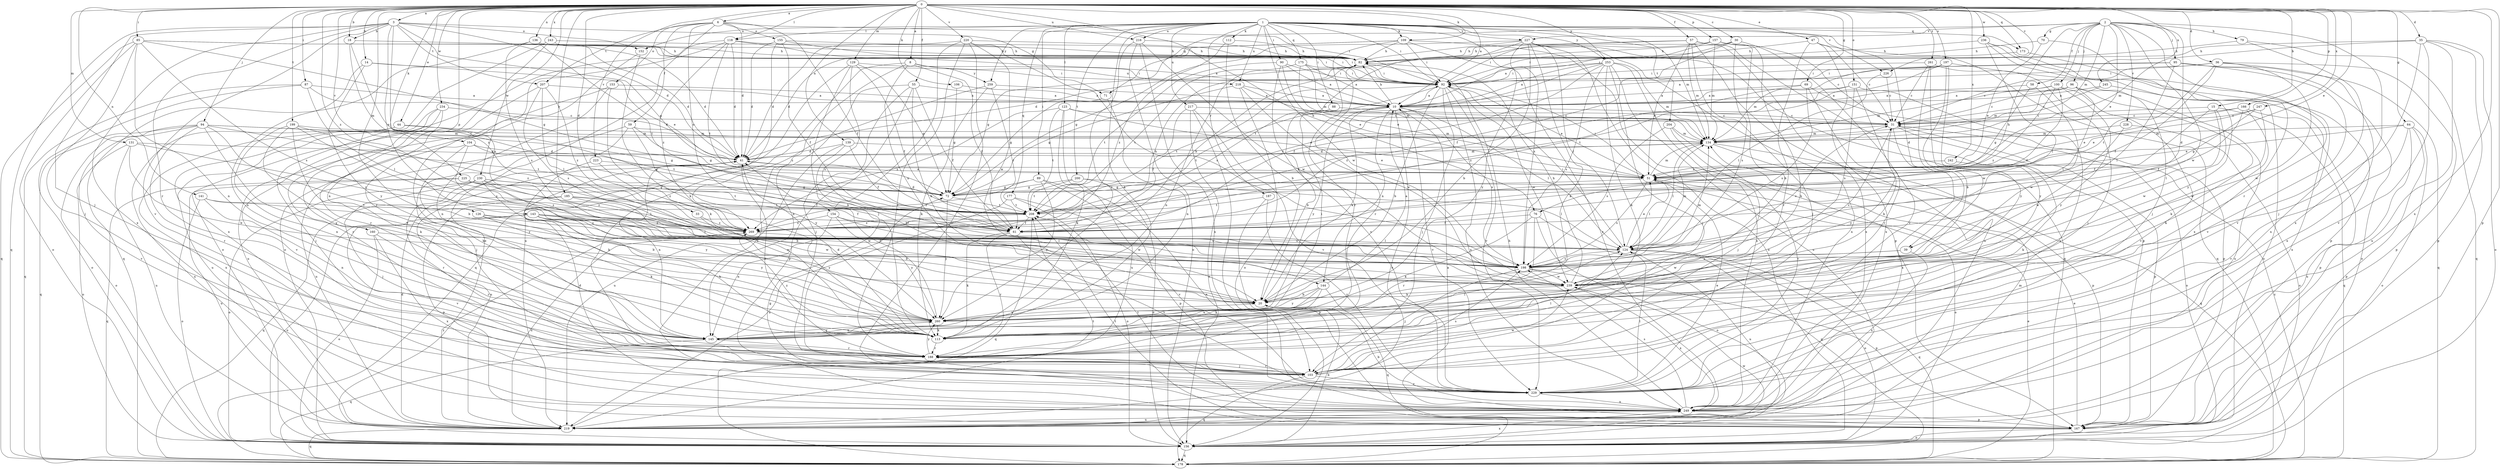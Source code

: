 strict digraph  {
0;
1;
2;
3;
6;
8;
10;
14;
15;
18;
20;
30;
31;
33;
35;
36;
39;
41;
44;
47;
51;
55;
57;
58;
59;
61;
64;
69;
70;
71;
72;
76;
79;
82;
85;
87;
88;
89;
90;
92;
94;
95;
96;
100;
103;
104;
106;
109;
112;
113;
118;
123;
124;
126;
129;
131;
134;
136;
139;
141;
143;
144;
145;
151;
152;
153;
154;
155;
156;
157;
160;
166;
167;
173;
175;
177;
178;
185;
187;
188;
197;
198;
199;
200;
204;
207;
208;
216;
217;
218;
219;
220;
223;
225;
226;
227;
228;
229;
230;
234;
236;
239;
242;
243;
245;
247;
249;
253;
259;
260;
261;
269;
0 -> 3  [label=a];
0 -> 6  [label=a];
0 -> 8  [label=a];
0 -> 10  [label=a];
0 -> 14  [label=b];
0 -> 15  [label=b];
0 -> 18  [label=b];
0 -> 30  [label=c];
0 -> 33  [label=d];
0 -> 35  [label=d];
0 -> 36  [label=d];
0 -> 44  [label=e];
0 -> 47  [label=e];
0 -> 51  [label=e];
0 -> 55  [label=f];
0 -> 57  [label=f];
0 -> 64  [label=g];
0 -> 69  [label=g];
0 -> 76  [label=h];
0 -> 85  [label=i];
0 -> 87  [label=i];
0 -> 94  [label=j];
0 -> 104  [label=k];
0 -> 106  [label=k];
0 -> 109  [label=k];
0 -> 118  [label=l];
0 -> 126  [label=m];
0 -> 129  [label=m];
0 -> 131  [label=m];
0 -> 136  [label=n];
0 -> 139  [label=n];
0 -> 141  [label=n];
0 -> 151  [label=o];
0 -> 157  [label=p];
0 -> 160  [label=p];
0 -> 166  [label=p];
0 -> 167  [label=p];
0 -> 173  [label=q];
0 -> 185  [label=r];
0 -> 197  [label=s];
0 -> 199  [label=t];
0 -> 216  [label=u];
0 -> 220  [label=v];
0 -> 223  [label=v];
0 -> 225  [label=v];
0 -> 226  [label=v];
0 -> 230  [label=w];
0 -> 234  [label=w];
0 -> 236  [label=w];
0 -> 242  [label=x];
0 -> 243  [label=x];
0 -> 245  [label=x];
0 -> 247  [label=x];
0 -> 249  [label=x];
0 -> 253  [label=y];
0 -> 261  [label=z];
0 -> 269  [label=z];
1 -> 39  [label=d];
1 -> 88  [label=i];
1 -> 89  [label=i];
1 -> 90  [label=i];
1 -> 92  [label=i];
1 -> 109  [label=k];
1 -> 112  [label=k];
1 -> 113  [label=k];
1 -> 118  [label=l];
1 -> 123  [label=l];
1 -> 134  [label=m];
1 -> 152  [label=o];
1 -> 173  [label=q];
1 -> 175  [label=q];
1 -> 177  [label=q];
1 -> 187  [label=r];
1 -> 198  [label=s];
1 -> 200  [label=t];
1 -> 204  [label=t];
1 -> 216  [label=u];
1 -> 217  [label=u];
1 -> 218  [label=u];
1 -> 226  [label=v];
1 -> 227  [label=v];
1 -> 239  [label=w];
1 -> 253  [label=y];
1 -> 259  [label=y];
2 -> 39  [label=d];
2 -> 51  [label=e];
2 -> 58  [label=f];
2 -> 70  [label=g];
2 -> 71  [label=g];
2 -> 76  [label=h];
2 -> 79  [label=h];
2 -> 95  [label=j];
2 -> 96  [label=j];
2 -> 100  [label=j];
2 -> 134  [label=m];
2 -> 188  [label=r];
2 -> 227  [label=v];
2 -> 228  [label=v];
2 -> 239  [label=w];
2 -> 249  [label=x];
3 -> 18  [label=b];
3 -> 41  [label=d];
3 -> 71  [label=g];
3 -> 72  [label=g];
3 -> 103  [label=j];
3 -> 143  [label=n];
3 -> 152  [label=o];
3 -> 178  [label=q];
3 -> 188  [label=r];
3 -> 198  [label=s];
3 -> 207  [label=t];
3 -> 229  [label=v];
3 -> 249  [label=x];
6 -> 41  [label=d];
6 -> 59  [label=f];
6 -> 61  [label=f];
6 -> 92  [label=i];
6 -> 153  [label=o];
6 -> 154  [label=o];
6 -> 155  [label=o];
6 -> 156  [label=o];
6 -> 207  [label=t];
8 -> 61  [label=f];
8 -> 103  [label=j];
8 -> 144  [label=n];
8 -> 218  [label=u];
8 -> 249  [label=x];
8 -> 259  [label=y];
10 -> 31  [label=c];
10 -> 82  [label=h];
10 -> 124  [label=l];
10 -> 144  [label=n];
10 -> 198  [label=s];
10 -> 208  [label=t];
10 -> 219  [label=u];
10 -> 229  [label=v];
10 -> 260  [label=y];
14 -> 51  [label=e];
14 -> 92  [label=i];
14 -> 145  [label=n];
14 -> 260  [label=y];
15 -> 31  [label=c];
15 -> 61  [label=f];
15 -> 124  [label=l];
15 -> 178  [label=q];
15 -> 239  [label=w];
18 -> 82  [label=h];
18 -> 208  [label=t];
18 -> 269  [label=z];
20 -> 10  [label=a];
20 -> 260  [label=y];
30 -> 10  [label=a];
30 -> 61  [label=f];
30 -> 82  [label=h];
30 -> 198  [label=s];
30 -> 229  [label=v];
31 -> 134  [label=m];
31 -> 156  [label=o];
31 -> 167  [label=p];
31 -> 249  [label=x];
31 -> 260  [label=y];
33 -> 198  [label=s];
33 -> 269  [label=z];
35 -> 82  [label=h];
35 -> 103  [label=j];
35 -> 134  [label=m];
35 -> 156  [label=o];
35 -> 167  [label=p];
35 -> 219  [label=u];
35 -> 229  [label=v];
36 -> 31  [label=c];
36 -> 61  [label=f];
36 -> 92  [label=i];
36 -> 167  [label=p];
36 -> 208  [label=t];
36 -> 239  [label=w];
36 -> 249  [label=x];
39 -> 198  [label=s];
39 -> 239  [label=w];
39 -> 249  [label=x];
41 -> 51  [label=e];
41 -> 134  [label=m];
41 -> 145  [label=n];
41 -> 188  [label=r];
41 -> 219  [label=u];
44 -> 134  [label=m];
44 -> 208  [label=t];
44 -> 219  [label=u];
44 -> 249  [label=x];
47 -> 31  [label=c];
47 -> 82  [label=h];
47 -> 178  [label=q];
47 -> 188  [label=r];
47 -> 249  [label=x];
51 -> 72  [label=g];
51 -> 92  [label=i];
51 -> 124  [label=l];
51 -> 134  [label=m];
51 -> 156  [label=o];
51 -> 198  [label=s];
55 -> 10  [label=a];
55 -> 20  [label=b];
55 -> 61  [label=f];
55 -> 103  [label=j];
55 -> 145  [label=n];
55 -> 167  [label=p];
57 -> 51  [label=e];
57 -> 82  [label=h];
57 -> 92  [label=i];
57 -> 103  [label=j];
57 -> 134  [label=m];
57 -> 167  [label=p];
57 -> 219  [label=u];
57 -> 249  [label=x];
58 -> 10  [label=a];
58 -> 72  [label=g];
58 -> 239  [label=w];
59 -> 72  [label=g];
59 -> 103  [label=j];
59 -> 134  [label=m];
59 -> 219  [label=u];
59 -> 260  [label=y];
61 -> 82  [label=h];
61 -> 113  [label=k];
61 -> 188  [label=r];
61 -> 229  [label=v];
64 -> 51  [label=e];
64 -> 134  [label=m];
64 -> 156  [label=o];
64 -> 167  [label=p];
64 -> 219  [label=u];
64 -> 229  [label=v];
69 -> 10  [label=a];
69 -> 113  [label=k];
69 -> 167  [label=p];
69 -> 198  [label=s];
69 -> 269  [label=z];
70 -> 51  [label=e];
70 -> 82  [label=h];
70 -> 260  [label=y];
71 -> 72  [label=g];
71 -> 145  [label=n];
72 -> 208  [label=t];
72 -> 260  [label=y];
76 -> 61  [label=f];
76 -> 113  [label=k];
76 -> 156  [label=o];
76 -> 178  [label=q];
76 -> 188  [label=r];
79 -> 82  [label=h];
79 -> 178  [label=q];
79 -> 229  [label=v];
82 -> 92  [label=i];
82 -> 188  [label=r];
82 -> 208  [label=t];
85 -> 72  [label=g];
85 -> 82  [label=h];
85 -> 92  [label=i];
85 -> 103  [label=j];
85 -> 145  [label=n];
85 -> 156  [label=o];
85 -> 178  [label=q];
85 -> 198  [label=s];
87 -> 10  [label=a];
87 -> 41  [label=d];
87 -> 124  [label=l];
87 -> 156  [label=o];
87 -> 178  [label=q];
88 -> 20  [label=b];
88 -> 31  [label=c];
89 -> 72  [label=g];
89 -> 167  [label=p];
89 -> 249  [label=x];
89 -> 260  [label=y];
89 -> 269  [label=z];
90 -> 10  [label=a];
90 -> 51  [label=e];
90 -> 92  [label=i];
90 -> 208  [label=t];
90 -> 229  [label=v];
92 -> 10  [label=a];
92 -> 20  [label=b];
92 -> 51  [label=e];
92 -> 103  [label=j];
92 -> 208  [label=t];
92 -> 229  [label=v];
92 -> 239  [label=w];
92 -> 249  [label=x];
94 -> 20  [label=b];
94 -> 72  [label=g];
94 -> 134  [label=m];
94 -> 156  [label=o];
94 -> 178  [label=q];
94 -> 188  [label=r];
94 -> 208  [label=t];
94 -> 229  [label=v];
94 -> 260  [label=y];
95 -> 10  [label=a];
95 -> 92  [label=i];
95 -> 124  [label=l];
95 -> 156  [label=o];
95 -> 178  [label=q];
95 -> 229  [label=v];
96 -> 10  [label=a];
96 -> 31  [label=c];
96 -> 113  [label=k];
96 -> 124  [label=l];
96 -> 134  [label=m];
96 -> 219  [label=u];
100 -> 10  [label=a];
100 -> 61  [label=f];
100 -> 134  [label=m];
100 -> 229  [label=v];
100 -> 260  [label=y];
100 -> 269  [label=z];
103 -> 178  [label=q];
103 -> 188  [label=r];
103 -> 198  [label=s];
103 -> 229  [label=v];
103 -> 239  [label=w];
104 -> 41  [label=d];
104 -> 72  [label=g];
104 -> 113  [label=k];
104 -> 198  [label=s];
104 -> 260  [label=y];
106 -> 10  [label=a];
106 -> 72  [label=g];
109 -> 41  [label=d];
109 -> 72  [label=g];
109 -> 82  [label=h];
109 -> 92  [label=i];
109 -> 167  [label=p];
109 -> 188  [label=r];
109 -> 249  [label=x];
112 -> 20  [label=b];
112 -> 82  [label=h];
112 -> 269  [label=z];
113 -> 41  [label=d];
113 -> 188  [label=r];
113 -> 269  [label=z];
118 -> 10  [label=a];
118 -> 41  [label=d];
118 -> 82  [label=h];
118 -> 156  [label=o];
118 -> 188  [label=r];
118 -> 208  [label=t];
118 -> 269  [label=z];
123 -> 31  [label=c];
123 -> 51  [label=e];
123 -> 113  [label=k];
123 -> 208  [label=t];
123 -> 219  [label=u];
123 -> 269  [label=z];
124 -> 51  [label=e];
124 -> 92  [label=i];
124 -> 134  [label=m];
124 -> 156  [label=o];
124 -> 178  [label=q];
124 -> 198  [label=s];
124 -> 219  [label=u];
126 -> 113  [label=k];
126 -> 239  [label=w];
126 -> 260  [label=y];
126 -> 269  [label=z];
129 -> 61  [label=f];
129 -> 72  [label=g];
129 -> 92  [label=i];
129 -> 113  [label=k];
129 -> 178  [label=q];
129 -> 198  [label=s];
131 -> 20  [label=b];
131 -> 41  [label=d];
131 -> 156  [label=o];
131 -> 219  [label=u];
131 -> 269  [label=z];
134 -> 41  [label=d];
134 -> 124  [label=l];
134 -> 167  [label=p];
134 -> 178  [label=q];
136 -> 41  [label=d];
136 -> 82  [label=h];
136 -> 92  [label=i];
136 -> 178  [label=q];
136 -> 198  [label=s];
136 -> 208  [label=t];
139 -> 20  [label=b];
139 -> 41  [label=d];
139 -> 51  [label=e];
139 -> 61  [label=f];
139 -> 219  [label=u];
141 -> 20  [label=b];
141 -> 145  [label=n];
141 -> 156  [label=o];
141 -> 208  [label=t];
143 -> 20  [label=b];
143 -> 61  [label=f];
143 -> 113  [label=k];
143 -> 124  [label=l];
143 -> 156  [label=o];
143 -> 229  [label=v];
143 -> 239  [label=w];
143 -> 260  [label=y];
143 -> 269  [label=z];
144 -> 10  [label=a];
144 -> 20  [label=b];
144 -> 113  [label=k];
144 -> 145  [label=n];
144 -> 178  [label=q];
144 -> 260  [label=y];
145 -> 92  [label=i];
145 -> 124  [label=l];
145 -> 178  [label=q];
145 -> 188  [label=r];
145 -> 260  [label=y];
151 -> 10  [label=a];
151 -> 188  [label=r];
151 -> 198  [label=s];
151 -> 229  [label=v];
151 -> 269  [label=z];
152 -> 113  [label=k];
152 -> 156  [label=o];
153 -> 10  [label=a];
153 -> 113  [label=k];
153 -> 145  [label=n];
153 -> 219  [label=u];
154 -> 145  [label=n];
154 -> 198  [label=s];
154 -> 239  [label=w];
154 -> 260  [label=y];
154 -> 269  [label=z];
155 -> 41  [label=d];
155 -> 61  [label=f];
155 -> 82  [label=h];
155 -> 92  [label=i];
155 -> 219  [label=u];
156 -> 20  [label=b];
156 -> 178  [label=q];
156 -> 239  [label=w];
156 -> 249  [label=x];
157 -> 20  [label=b];
157 -> 31  [label=c];
157 -> 41  [label=d];
157 -> 82  [label=h];
157 -> 92  [label=i];
157 -> 113  [label=k];
157 -> 134  [label=m];
160 -> 124  [label=l];
160 -> 156  [label=o];
160 -> 188  [label=r];
160 -> 249  [label=x];
166 -> 31  [label=c];
166 -> 51  [label=e];
166 -> 61  [label=f];
166 -> 113  [label=k];
166 -> 167  [label=p];
167 -> 10  [label=a];
167 -> 51  [label=e];
167 -> 156  [label=o];
167 -> 208  [label=t];
173 -> 92  [label=i];
173 -> 249  [label=x];
175 -> 10  [label=a];
175 -> 51  [label=e];
175 -> 92  [label=i];
175 -> 134  [label=m];
175 -> 145  [label=n];
177 -> 156  [label=o];
177 -> 208  [label=t];
177 -> 219  [label=u];
177 -> 229  [label=v];
178 -> 31  [label=c];
178 -> 51  [label=e];
185 -> 61  [label=f];
185 -> 167  [label=p];
185 -> 178  [label=q];
185 -> 208  [label=t];
185 -> 239  [label=w];
187 -> 167  [label=p];
187 -> 208  [label=t];
187 -> 229  [label=v];
188 -> 103  [label=j];
188 -> 124  [label=l];
188 -> 260  [label=y];
197 -> 92  [label=i];
197 -> 134  [label=m];
197 -> 156  [label=o];
197 -> 208  [label=t];
197 -> 239  [label=w];
197 -> 260  [label=y];
198 -> 31  [label=c];
198 -> 103  [label=j];
198 -> 134  [label=m];
198 -> 167  [label=p];
198 -> 239  [label=w];
199 -> 113  [label=k];
199 -> 134  [label=m];
199 -> 145  [label=n];
199 -> 198  [label=s];
199 -> 260  [label=y];
199 -> 269  [label=z];
200 -> 72  [label=g];
200 -> 124  [label=l];
200 -> 156  [label=o];
200 -> 208  [label=t];
204 -> 103  [label=j];
204 -> 134  [label=m];
204 -> 198  [label=s];
204 -> 229  [label=v];
207 -> 10  [label=a];
207 -> 124  [label=l];
207 -> 188  [label=r];
207 -> 198  [label=s];
207 -> 269  [label=z];
208 -> 41  [label=d];
208 -> 61  [label=f];
208 -> 178  [label=q];
208 -> 269  [label=z];
216 -> 82  [label=h];
216 -> 156  [label=o];
216 -> 239  [label=w];
216 -> 249  [label=x];
216 -> 260  [label=y];
217 -> 31  [label=c];
217 -> 61  [label=f];
217 -> 103  [label=j];
217 -> 156  [label=o];
217 -> 229  [label=v];
218 -> 10  [label=a];
218 -> 72  [label=g];
218 -> 134  [label=m];
218 -> 156  [label=o];
218 -> 239  [label=w];
219 -> 41  [label=d];
219 -> 134  [label=m];
219 -> 178  [label=q];
219 -> 208  [label=t];
219 -> 269  [label=z];
220 -> 41  [label=d];
220 -> 82  [label=h];
220 -> 103  [label=j];
220 -> 188  [label=r];
220 -> 198  [label=s];
220 -> 229  [label=v];
220 -> 239  [label=w];
223 -> 51  [label=e];
223 -> 113  [label=k];
223 -> 269  [label=z];
225 -> 72  [label=g];
225 -> 178  [label=q];
225 -> 208  [label=t];
225 -> 219  [label=u];
225 -> 269  [label=z];
226 -> 31  [label=c];
226 -> 124  [label=l];
227 -> 20  [label=b];
227 -> 72  [label=g];
227 -> 82  [label=h];
227 -> 113  [label=k];
227 -> 124  [label=l];
227 -> 156  [label=o];
227 -> 178  [label=q];
227 -> 208  [label=t];
227 -> 249  [label=x];
227 -> 260  [label=y];
228 -> 134  [label=m];
228 -> 156  [label=o];
228 -> 239  [label=w];
229 -> 51  [label=e];
229 -> 124  [label=l];
229 -> 249  [label=x];
230 -> 20  [label=b];
230 -> 61  [label=f];
230 -> 72  [label=g];
230 -> 103  [label=j];
230 -> 124  [label=l];
230 -> 156  [label=o];
230 -> 188  [label=r];
230 -> 260  [label=y];
234 -> 31  [label=c];
234 -> 103  [label=j];
234 -> 188  [label=r];
234 -> 219  [label=u];
234 -> 229  [label=v];
236 -> 82  [label=h];
236 -> 103  [label=j];
236 -> 124  [label=l];
236 -> 167  [label=p];
236 -> 249  [label=x];
239 -> 20  [label=b];
239 -> 31  [label=c];
239 -> 82  [label=h];
239 -> 249  [label=x];
242 -> 51  [label=e];
242 -> 113  [label=k];
243 -> 41  [label=d];
243 -> 82  [label=h];
243 -> 145  [label=n];
243 -> 249  [label=x];
245 -> 10  [label=a];
245 -> 31  [label=c];
245 -> 249  [label=x];
247 -> 31  [label=c];
247 -> 51  [label=e];
247 -> 72  [label=g];
247 -> 239  [label=w];
249 -> 20  [label=b];
249 -> 41  [label=d];
249 -> 72  [label=g];
249 -> 82  [label=h];
249 -> 167  [label=p];
249 -> 198  [label=s];
249 -> 208  [label=t];
249 -> 219  [label=u];
253 -> 10  [label=a];
253 -> 61  [label=f];
253 -> 92  [label=i];
253 -> 103  [label=j];
253 -> 113  [label=k];
253 -> 134  [label=m];
253 -> 198  [label=s];
253 -> 219  [label=u];
253 -> 249  [label=x];
253 -> 269  [label=z];
259 -> 10  [label=a];
259 -> 61  [label=f];
259 -> 113  [label=k];
259 -> 269  [label=z];
260 -> 41  [label=d];
260 -> 113  [label=k];
260 -> 145  [label=n];
261 -> 20  [label=b];
261 -> 31  [label=c];
261 -> 92  [label=i];
261 -> 103  [label=j];
261 -> 260  [label=y];
269 -> 82  [label=h];
269 -> 124  [label=l];
269 -> 219  [label=u];
}
